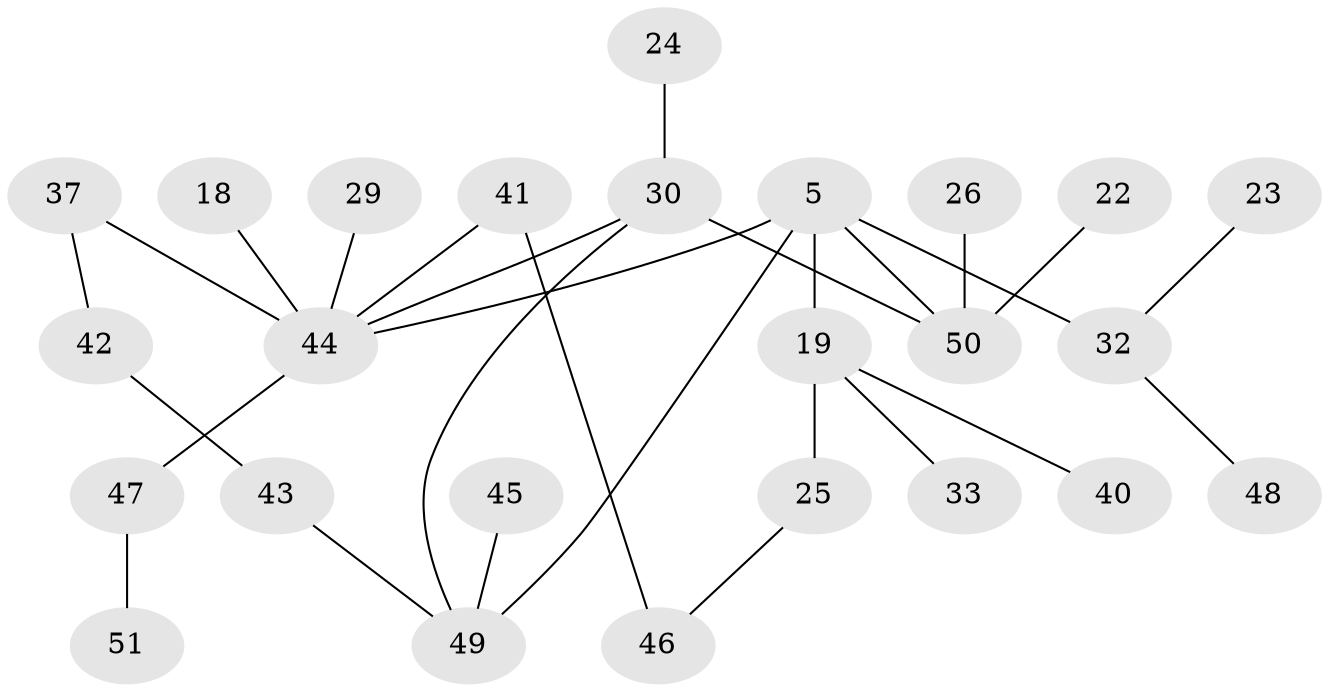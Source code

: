 // original degree distribution, {3: 0.23529411764705882, 8: 0.0196078431372549, 2: 0.29411764705882354, 5: 0.0392156862745098, 6: 0.0392156862745098, 1: 0.27450980392156865, 4: 0.09803921568627451}
// Generated by graph-tools (version 1.1) at 2025/42/03/09/25 04:42:24]
// undirected, 25 vertices, 28 edges
graph export_dot {
graph [start="1"]
  node [color=gray90,style=filled];
  5 [super="+2"];
  18 [super="+16"];
  19 [super="+1+6"];
  22;
  23;
  24;
  25;
  26;
  29;
  30 [super="+12"];
  32 [super="+21"];
  33;
  37 [super="+36"];
  40;
  41;
  42;
  43;
  44 [super="+35+39"];
  45;
  46;
  47 [super="+38"];
  48;
  49 [super="+31"];
  50 [super="+14+11+9"];
  51;
  5 -- 32 [weight=3];
  5 -- 50 [weight=2];
  5 -- 44 [weight=5];
  5 -- 19;
  5 -- 49;
  18 -- 44;
  19 -- 25;
  19 -- 33;
  19 -- 40;
  22 -- 50;
  23 -- 32;
  24 -- 30;
  25 -- 46;
  26 -- 50;
  29 -- 44;
  30 -- 50;
  30 -- 44 [weight=2];
  30 -- 49;
  32 -- 48;
  37 -- 42;
  37 -- 44 [weight=3];
  41 -- 46;
  41 -- 44;
  42 -- 43;
  43 -- 49;
  44 -- 47 [weight=2];
  45 -- 49;
  47 -- 51;
}
